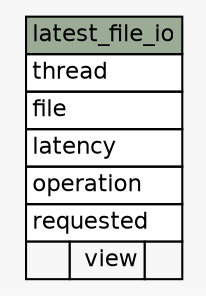 // dot 2.44.1 on Linux 5.5.13-arch2-1
// SchemaSpy rev 590
digraph "latest_file_io" {
  graph [
    rankdir="RL"
    bgcolor="#f7f7f7"
    nodesep="0.18"
    ranksep="0.46"
    fontname="Helvetica"
    fontsize="11"
  ];
  node [
    fontname="Helvetica"
    fontsize="11"
    shape="plaintext"
  ];
  edge [
    arrowsize="0.8"
  ];
  "latest_file_io" [
    label=<
    <TABLE BORDER="0" CELLBORDER="1" CELLSPACING="0" BGCOLOR="#ffffff">
      <TR><TD COLSPAN="3" BGCOLOR="#9bab96" ALIGN="CENTER">latest_file_io</TD></TR>
      <TR><TD PORT="thread" COLSPAN="3" ALIGN="LEFT">thread</TD></TR>
      <TR><TD PORT="file" COLSPAN="3" ALIGN="LEFT">file</TD></TR>
      <TR><TD PORT="latency" COLSPAN="3" ALIGN="LEFT">latency</TD></TR>
      <TR><TD PORT="operation" COLSPAN="3" ALIGN="LEFT">operation</TD></TR>
      <TR><TD PORT="requested" COLSPAN="3" ALIGN="LEFT">requested</TD></TR>
      <TR><TD ALIGN="LEFT" BGCOLOR="#f7f7f7">  </TD><TD ALIGN="RIGHT" BGCOLOR="#f7f7f7">view</TD><TD ALIGN="RIGHT" BGCOLOR="#f7f7f7">  </TD></TR>
    </TABLE>>
    URL="tables/latest_file_io.html"
    tooltip="latest_file_io"
  ];
}
